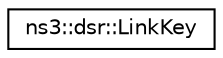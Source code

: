 digraph "Graphical Class Hierarchy"
{
 // LATEX_PDF_SIZE
  edge [fontname="Helvetica",fontsize="10",labelfontname="Helvetica",labelfontsize="10"];
  node [fontname="Helvetica",fontsize="10",shape=record];
  rankdir="LR";
  Node0 [label="ns3::dsr::LinkKey",height=0.2,width=0.4,color="black", fillcolor="white", style="filled",URL="$structns3_1_1dsr_1_1_link_key.html",tooltip="The maintenance buffer is responsible for maintaining packet next hop delivery The data packet is sav..."];
}
